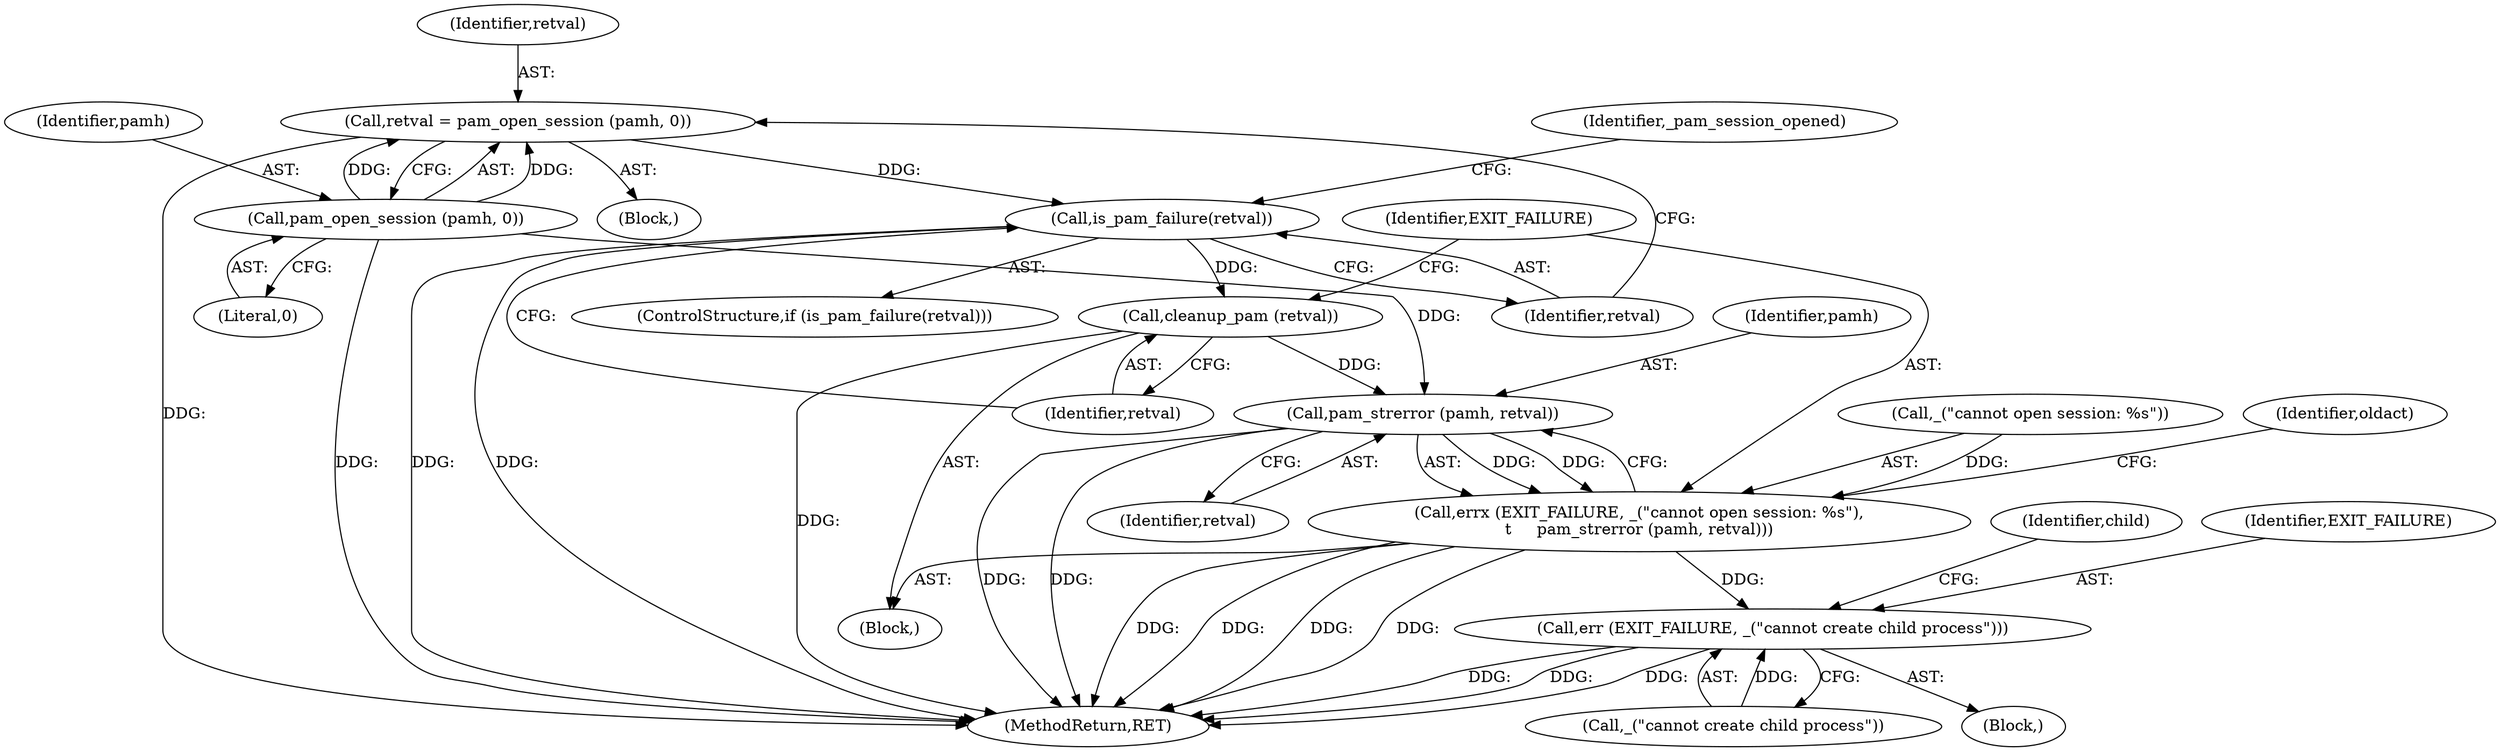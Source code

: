 digraph "0_util-linux_dffab154d29a288aa171ff50263ecc8f2e14a891@API" {
"1000117" [label="(Call,retval = pam_open_session (pamh, 0))"];
"1000119" [label="(Call,pam_open_session (pamh, 0))"];
"1000123" [label="(Call,is_pam_failure(retval))"];
"1000126" [label="(Call,cleanup_pam (retval))"];
"1000132" [label="(Call,pam_strerror (pamh, retval))"];
"1000128" [label="(Call,errx (EXIT_FAILURE, _(\"cannot open session: %s\"),\n\t     pam_strerror (pamh, retval)))"];
"1000157" [label="(Call,err (EXIT_FAILURE, _(\"cannot create child process\")))"];
"1000125" [label="(Block,)"];
"1000118" [label="(Identifier,retval)"];
"1000159" [label="(Call,_(\"cannot create child process\"))"];
"1000163" [label="(Identifier,child)"];
"1000157" [label="(Call,err (EXIT_FAILURE, _(\"cannot create child process\")))"];
"1000123" [label="(Call,is_pam_failure(retval))"];
"1000122" [label="(ControlStructure,if (is_pam_failure(retval)))"];
"1000127" [label="(Identifier,retval)"];
"1000158" [label="(Identifier,EXIT_FAILURE)"];
"1000154" [label="(Block,)"];
"1000129" [label="(Identifier,EXIT_FAILURE)"];
"1000126" [label="(Call,cleanup_pam (retval))"];
"1000119" [label="(Call,pam_open_session (pamh, 0))"];
"1000124" [label="(Identifier,retval)"];
"1000117" [label="(Call,retval = pam_open_session (pamh, 0))"];
"1000130" [label="(Call,_(\"cannot open session: %s\"))"];
"1000120" [label="(Identifier,pamh)"];
"1000108" [label="(Block,)"];
"1000140" [label="(Identifier,oldact)"];
"1000134" [label="(Identifier,retval)"];
"1000121" [label="(Literal,0)"];
"1000132" [label="(Call,pam_strerror (pamh, retval))"];
"1000133" [label="(Identifier,pamh)"];
"1000128" [label="(Call,errx (EXIT_FAILURE, _(\"cannot open session: %s\"),\n\t     pam_strerror (pamh, retval)))"];
"1000449" [label="(MethodReturn,RET)"];
"1000137" [label="(Identifier,_pam_session_opened)"];
"1000117" -> "1000108"  [label="AST: "];
"1000117" -> "1000119"  [label="CFG: "];
"1000118" -> "1000117"  [label="AST: "];
"1000119" -> "1000117"  [label="AST: "];
"1000124" -> "1000117"  [label="CFG: "];
"1000117" -> "1000449"  [label="DDG: "];
"1000119" -> "1000117"  [label="DDG: "];
"1000119" -> "1000117"  [label="DDG: "];
"1000117" -> "1000123"  [label="DDG: "];
"1000119" -> "1000121"  [label="CFG: "];
"1000120" -> "1000119"  [label="AST: "];
"1000121" -> "1000119"  [label="AST: "];
"1000119" -> "1000449"  [label="DDG: "];
"1000119" -> "1000132"  [label="DDG: "];
"1000123" -> "1000122"  [label="AST: "];
"1000123" -> "1000124"  [label="CFG: "];
"1000124" -> "1000123"  [label="AST: "];
"1000127" -> "1000123"  [label="CFG: "];
"1000137" -> "1000123"  [label="CFG: "];
"1000123" -> "1000449"  [label="DDG: "];
"1000123" -> "1000449"  [label="DDG: "];
"1000123" -> "1000126"  [label="DDG: "];
"1000126" -> "1000125"  [label="AST: "];
"1000126" -> "1000127"  [label="CFG: "];
"1000127" -> "1000126"  [label="AST: "];
"1000129" -> "1000126"  [label="CFG: "];
"1000126" -> "1000449"  [label="DDG: "];
"1000126" -> "1000132"  [label="DDG: "];
"1000132" -> "1000128"  [label="AST: "];
"1000132" -> "1000134"  [label="CFG: "];
"1000133" -> "1000132"  [label="AST: "];
"1000134" -> "1000132"  [label="AST: "];
"1000128" -> "1000132"  [label="CFG: "];
"1000132" -> "1000449"  [label="DDG: "];
"1000132" -> "1000449"  [label="DDG: "];
"1000132" -> "1000128"  [label="DDG: "];
"1000132" -> "1000128"  [label="DDG: "];
"1000128" -> "1000125"  [label="AST: "];
"1000129" -> "1000128"  [label="AST: "];
"1000130" -> "1000128"  [label="AST: "];
"1000140" -> "1000128"  [label="CFG: "];
"1000128" -> "1000449"  [label="DDG: "];
"1000128" -> "1000449"  [label="DDG: "];
"1000128" -> "1000449"  [label="DDG: "];
"1000128" -> "1000449"  [label="DDG: "];
"1000130" -> "1000128"  [label="DDG: "];
"1000128" -> "1000157"  [label="DDG: "];
"1000157" -> "1000154"  [label="AST: "];
"1000157" -> "1000159"  [label="CFG: "];
"1000158" -> "1000157"  [label="AST: "];
"1000159" -> "1000157"  [label="AST: "];
"1000163" -> "1000157"  [label="CFG: "];
"1000157" -> "1000449"  [label="DDG: "];
"1000157" -> "1000449"  [label="DDG: "];
"1000157" -> "1000449"  [label="DDG: "];
"1000159" -> "1000157"  [label="DDG: "];
}

